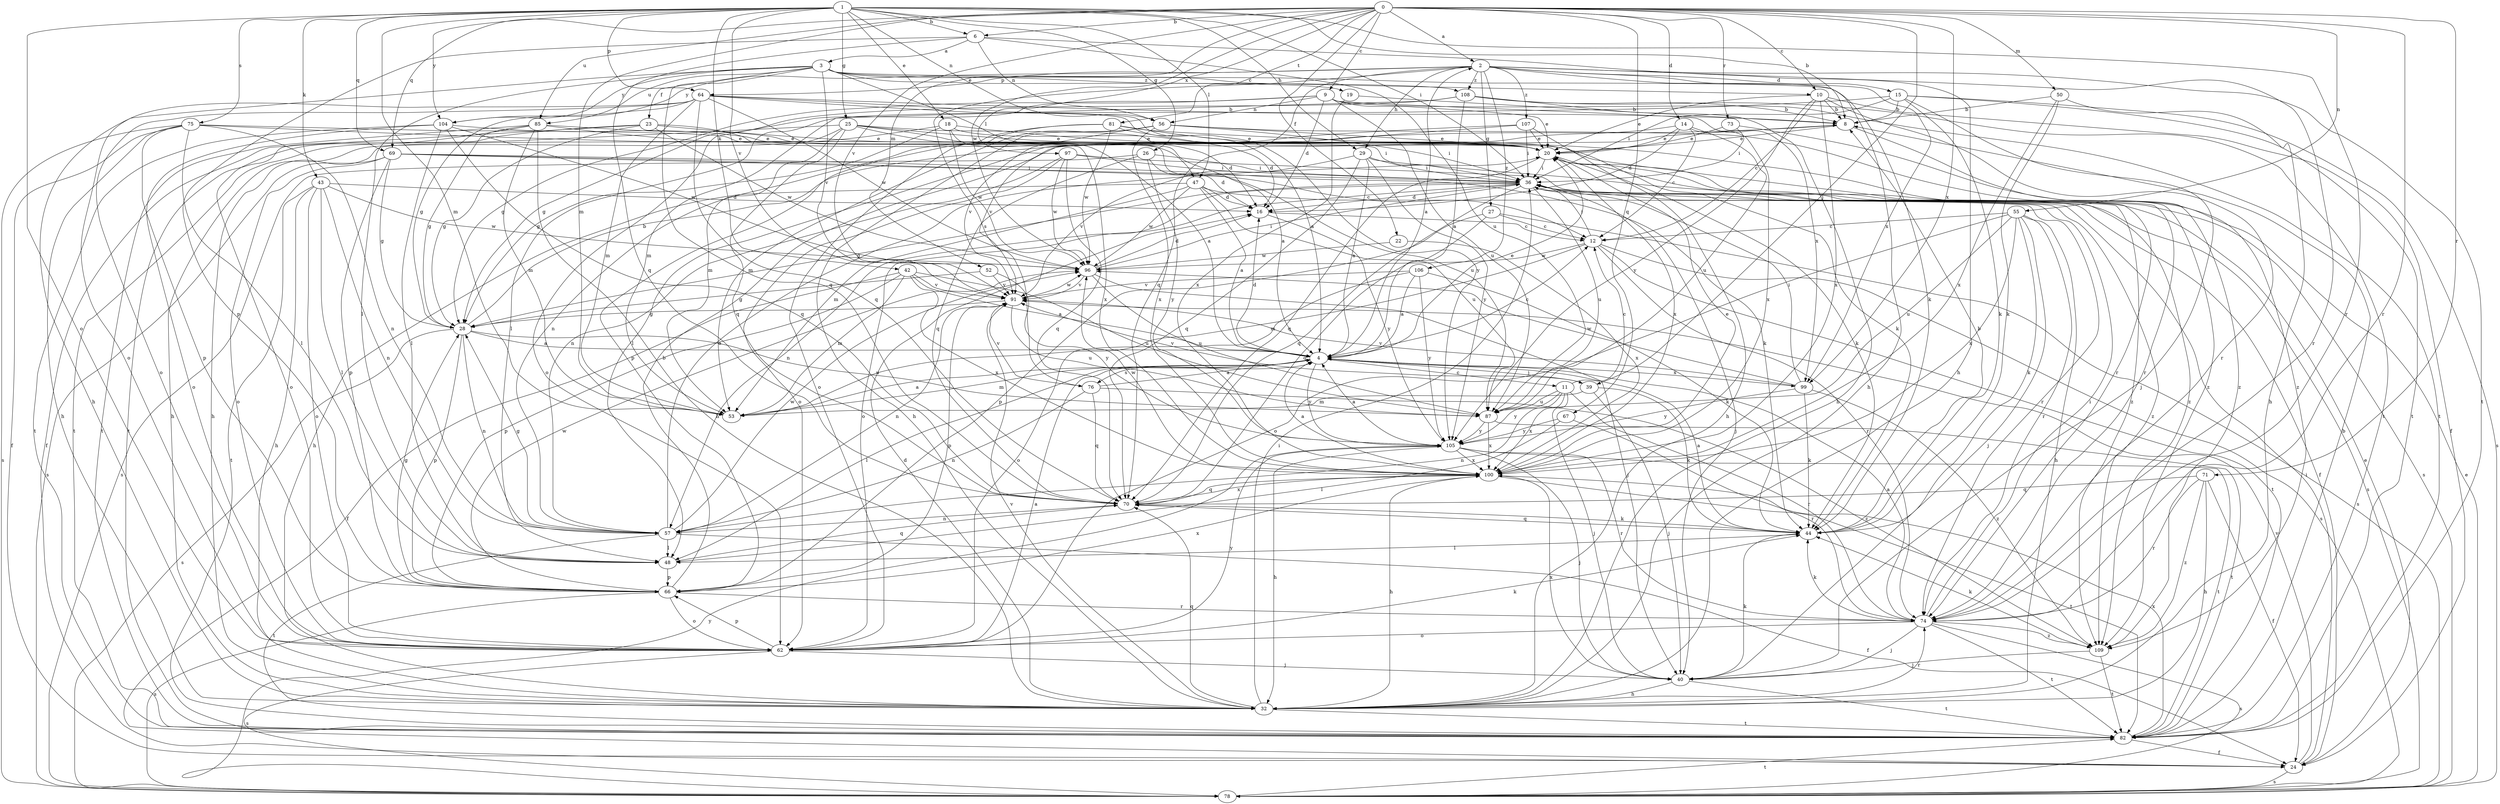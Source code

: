 strict digraph  {
0;
1;
2;
3;
4;
6;
8;
9;
10;
11;
12;
14;
15;
16;
18;
19;
20;
22;
23;
24;
25;
26;
27;
28;
29;
32;
36;
39;
40;
42;
43;
44;
47;
48;
50;
52;
53;
55;
56;
57;
62;
64;
66;
67;
69;
70;
71;
73;
74;
75;
76;
78;
81;
82;
85;
87;
91;
96;
97;
99;
100;
104;
105;
106;
107;
108;
109;
0 -> 2  [label=a];
0 -> 6  [label=b];
0 -> 9  [label=c];
0 -> 10  [label=c];
0 -> 14  [label=d];
0 -> 22  [label=f];
0 -> 39  [label=j];
0 -> 50  [label=m];
0 -> 52  [label=m];
0 -> 53  [label=m];
0 -> 55  [label=n];
0 -> 67  [label=q];
0 -> 69  [label=q];
0 -> 71  [label=r];
0 -> 73  [label=r];
0 -> 74  [label=r];
0 -> 81  [label=t];
0 -> 85  [label=u];
0 -> 91  [label=v];
0 -> 96  [label=w];
0 -> 97  [label=x];
0 -> 99  [label=x];
1 -> 6  [label=b];
1 -> 8  [label=b];
1 -> 18  [label=e];
1 -> 25  [label=g];
1 -> 26  [label=g];
1 -> 29  [label=h];
1 -> 36  [label=i];
1 -> 42  [label=k];
1 -> 43  [label=k];
1 -> 47  [label=l];
1 -> 53  [label=m];
1 -> 56  [label=n];
1 -> 62  [label=o];
1 -> 64  [label=p];
1 -> 69  [label=q];
1 -> 74  [label=r];
1 -> 75  [label=s];
1 -> 91  [label=v];
1 -> 104  [label=y];
2 -> 15  [label=d];
2 -> 27  [label=g];
2 -> 29  [label=h];
2 -> 32  [label=h];
2 -> 64  [label=p];
2 -> 70  [label=q];
2 -> 74  [label=r];
2 -> 76  [label=s];
2 -> 82  [label=t];
2 -> 99  [label=x];
2 -> 104  [label=y];
2 -> 106  [label=z];
2 -> 107  [label=z];
2 -> 108  [label=z];
3 -> 10  [label=c];
3 -> 19  [label=e];
3 -> 23  [label=f];
3 -> 44  [label=k];
3 -> 47  [label=l];
3 -> 48  [label=l];
3 -> 62  [label=o];
3 -> 70  [label=q];
3 -> 85  [label=u];
3 -> 91  [label=v];
3 -> 104  [label=y];
3 -> 108  [label=z];
4 -> 2  [label=a];
4 -> 11  [label=c];
4 -> 12  [label=c];
4 -> 16  [label=d];
4 -> 20  [label=e];
4 -> 39  [label=j];
4 -> 48  [label=l];
4 -> 53  [label=m];
4 -> 76  [label=s];
4 -> 99  [label=x];
4 -> 105  [label=y];
6 -> 3  [label=a];
6 -> 32  [label=h];
6 -> 56  [label=n];
6 -> 66  [label=p];
6 -> 70  [label=q];
6 -> 87  [label=u];
8 -> 20  [label=e];
8 -> 109  [label=z];
9 -> 16  [label=d];
9 -> 20  [label=e];
9 -> 28  [label=g];
9 -> 56  [label=n];
9 -> 62  [label=o];
9 -> 82  [label=t];
9 -> 87  [label=u];
9 -> 99  [label=x];
10 -> 8  [label=b];
10 -> 12  [label=c];
10 -> 20  [label=e];
10 -> 24  [label=f];
10 -> 74  [label=r];
10 -> 100  [label=x];
10 -> 105  [label=y];
11 -> 12  [label=c];
11 -> 40  [label=j];
11 -> 57  [label=n];
11 -> 74  [label=r];
11 -> 87  [label=u];
11 -> 100  [label=x];
11 -> 105  [label=y];
12 -> 36  [label=i];
12 -> 53  [label=m];
12 -> 74  [label=r];
12 -> 78  [label=s];
12 -> 82  [label=t];
12 -> 96  [label=w];
14 -> 12  [label=c];
14 -> 16  [label=d];
14 -> 20  [label=e];
14 -> 48  [label=l];
14 -> 87  [label=u];
14 -> 100  [label=x];
15 -> 8  [label=b];
15 -> 36  [label=i];
15 -> 40  [label=j];
15 -> 44  [label=k];
15 -> 48  [label=l];
15 -> 78  [label=s];
15 -> 82  [label=t];
16 -> 12  [label=c];
16 -> 105  [label=y];
18 -> 4  [label=a];
18 -> 20  [label=e];
18 -> 28  [label=g];
18 -> 32  [label=h];
18 -> 74  [label=r];
18 -> 96  [label=w];
19 -> 8  [label=b];
19 -> 100  [label=x];
20 -> 36  [label=i];
20 -> 44  [label=k];
20 -> 70  [label=q];
20 -> 78  [label=s];
20 -> 100  [label=x];
22 -> 96  [label=w];
22 -> 100  [label=x];
23 -> 4  [label=a];
23 -> 20  [label=e];
23 -> 24  [label=f];
23 -> 28  [label=g];
23 -> 82  [label=t];
23 -> 96  [label=w];
24 -> 20  [label=e];
24 -> 36  [label=i];
24 -> 78  [label=s];
24 -> 91  [label=v];
25 -> 16  [label=d];
25 -> 20  [label=e];
25 -> 32  [label=h];
25 -> 53  [label=m];
25 -> 70  [label=q];
25 -> 74  [label=r];
25 -> 82  [label=t];
25 -> 100  [label=x];
26 -> 16  [label=d];
26 -> 36  [label=i];
26 -> 70  [label=q];
26 -> 78  [label=s];
26 -> 105  [label=y];
27 -> 12  [label=c];
27 -> 66  [label=p];
27 -> 70  [label=q];
27 -> 78  [label=s];
28 -> 4  [label=a];
28 -> 8  [label=b];
28 -> 57  [label=n];
28 -> 66  [label=p];
28 -> 78  [label=s];
28 -> 87  [label=u];
29 -> 4  [label=a];
29 -> 36  [label=i];
29 -> 70  [label=q];
29 -> 91  [label=v];
29 -> 105  [label=y];
29 -> 109  [label=z];
32 -> 16  [label=d];
32 -> 36  [label=i];
32 -> 70  [label=q];
32 -> 74  [label=r];
32 -> 82  [label=t];
32 -> 91  [label=v];
36 -> 16  [label=d];
36 -> 24  [label=f];
36 -> 28  [label=g];
36 -> 40  [label=j];
36 -> 57  [label=n];
36 -> 62  [label=o];
36 -> 70  [label=q];
36 -> 78  [label=s];
36 -> 87  [label=u];
36 -> 109  [label=z];
39 -> 40  [label=j];
39 -> 44  [label=k];
39 -> 53  [label=m];
39 -> 91  [label=v];
40 -> 32  [label=h];
40 -> 44  [label=k];
40 -> 82  [label=t];
40 -> 100  [label=x];
42 -> 4  [label=a];
42 -> 24  [label=f];
42 -> 53  [label=m];
42 -> 66  [label=p];
42 -> 87  [label=u];
42 -> 91  [label=v];
42 -> 100  [label=x];
43 -> 16  [label=d];
43 -> 32  [label=h];
43 -> 48  [label=l];
43 -> 57  [label=n];
43 -> 62  [label=o];
43 -> 82  [label=t];
43 -> 96  [label=w];
44 -> 4  [label=a];
44 -> 8  [label=b];
44 -> 48  [label=l];
44 -> 70  [label=q];
47 -> 4  [label=a];
47 -> 16  [label=d];
47 -> 32  [label=h];
47 -> 53  [label=m];
47 -> 74  [label=r];
47 -> 87  [label=u];
47 -> 96  [label=w];
48 -> 66  [label=p];
48 -> 70  [label=q];
50 -> 8  [label=b];
50 -> 32  [label=h];
50 -> 44  [label=k];
50 -> 100  [label=x];
52 -> 28  [label=g];
52 -> 91  [label=v];
52 -> 105  [label=y];
53 -> 4  [label=a];
55 -> 12  [label=c];
55 -> 32  [label=h];
55 -> 40  [label=j];
55 -> 44  [label=k];
55 -> 62  [label=o];
55 -> 74  [label=r];
55 -> 87  [label=u];
55 -> 100  [label=x];
56 -> 20  [label=e];
56 -> 32  [label=h];
56 -> 36  [label=i];
56 -> 53  [label=m];
56 -> 91  [label=v];
56 -> 100  [label=x];
56 -> 109  [label=z];
57 -> 20  [label=e];
57 -> 24  [label=f];
57 -> 28  [label=g];
57 -> 48  [label=l];
57 -> 82  [label=t];
57 -> 96  [label=w];
62 -> 4  [label=a];
62 -> 40  [label=j];
62 -> 44  [label=k];
62 -> 66  [label=p];
62 -> 78  [label=s];
62 -> 105  [label=y];
64 -> 4  [label=a];
64 -> 8  [label=b];
64 -> 28  [label=g];
64 -> 32  [label=h];
64 -> 53  [label=m];
64 -> 62  [label=o];
64 -> 70  [label=q];
64 -> 96  [label=w];
64 -> 105  [label=y];
66 -> 8  [label=b];
66 -> 28  [label=g];
66 -> 62  [label=o];
66 -> 74  [label=r];
66 -> 78  [label=s];
66 -> 96  [label=w];
66 -> 100  [label=x];
67 -> 48  [label=l];
67 -> 74  [label=r];
67 -> 105  [label=y];
69 -> 12  [label=c];
69 -> 28  [label=g];
69 -> 36  [label=i];
69 -> 44  [label=k];
69 -> 62  [label=o];
69 -> 66  [label=p];
69 -> 78  [label=s];
70 -> 44  [label=k];
70 -> 57  [label=n];
70 -> 100  [label=x];
71 -> 24  [label=f];
71 -> 32  [label=h];
71 -> 70  [label=q];
71 -> 74  [label=r];
71 -> 109  [label=z];
73 -> 20  [label=e];
73 -> 36  [label=i];
73 -> 109  [label=z];
74 -> 4  [label=a];
74 -> 36  [label=i];
74 -> 40  [label=j];
74 -> 44  [label=k];
74 -> 62  [label=o];
74 -> 78  [label=s];
74 -> 82  [label=t];
74 -> 109  [label=z];
75 -> 20  [label=e];
75 -> 24  [label=f];
75 -> 32  [label=h];
75 -> 48  [label=l];
75 -> 57  [label=n];
75 -> 66  [label=p];
75 -> 78  [label=s];
75 -> 87  [label=u];
76 -> 4  [label=a];
76 -> 57  [label=n];
76 -> 70  [label=q];
76 -> 91  [label=v];
76 -> 109  [label=z];
78 -> 20  [label=e];
78 -> 82  [label=t];
78 -> 105  [label=y];
81 -> 16  [label=d];
81 -> 20  [label=e];
81 -> 44  [label=k];
81 -> 62  [label=o];
81 -> 66  [label=p];
81 -> 96  [label=w];
82 -> 8  [label=b];
82 -> 24  [label=f];
82 -> 100  [label=x];
85 -> 20  [label=e];
85 -> 28  [label=g];
85 -> 32  [label=h];
85 -> 36  [label=i];
85 -> 53  [label=m];
85 -> 62  [label=o];
85 -> 82  [label=t];
87 -> 82  [label=t];
87 -> 100  [label=x];
87 -> 105  [label=y];
91 -> 28  [label=g];
91 -> 57  [label=n];
91 -> 66  [label=p];
91 -> 87  [label=u];
91 -> 96  [label=w];
96 -> 16  [label=d];
96 -> 36  [label=i];
96 -> 40  [label=j];
96 -> 87  [label=u];
96 -> 91  [label=v];
97 -> 36  [label=i];
97 -> 57  [label=n];
97 -> 62  [label=o];
97 -> 70  [label=q];
97 -> 96  [label=w];
97 -> 109  [label=z];
99 -> 36  [label=i];
99 -> 44  [label=k];
99 -> 91  [label=v];
99 -> 96  [label=w];
99 -> 105  [label=y];
99 -> 109  [label=z];
100 -> 4  [label=a];
100 -> 20  [label=e];
100 -> 32  [label=h];
100 -> 70  [label=q];
100 -> 82  [label=t];
100 -> 96  [label=w];
104 -> 20  [label=e];
104 -> 48  [label=l];
104 -> 62  [label=o];
104 -> 70  [label=q];
104 -> 82  [label=t];
104 -> 96  [label=w];
105 -> 4  [label=a];
105 -> 32  [label=h];
105 -> 40  [label=j];
105 -> 74  [label=r];
105 -> 82  [label=t];
105 -> 100  [label=x];
106 -> 4  [label=a];
106 -> 44  [label=k];
106 -> 62  [label=o];
106 -> 91  [label=v];
106 -> 105  [label=y];
107 -> 20  [label=e];
107 -> 32  [label=h];
107 -> 36  [label=i];
107 -> 57  [label=n];
107 -> 91  [label=v];
108 -> 4  [label=a];
108 -> 8  [label=b];
108 -> 28  [label=g];
108 -> 32  [label=h];
108 -> 53  [label=m];
108 -> 82  [label=t];
109 -> 40  [label=j];
109 -> 44  [label=k];
109 -> 82  [label=t];
}
